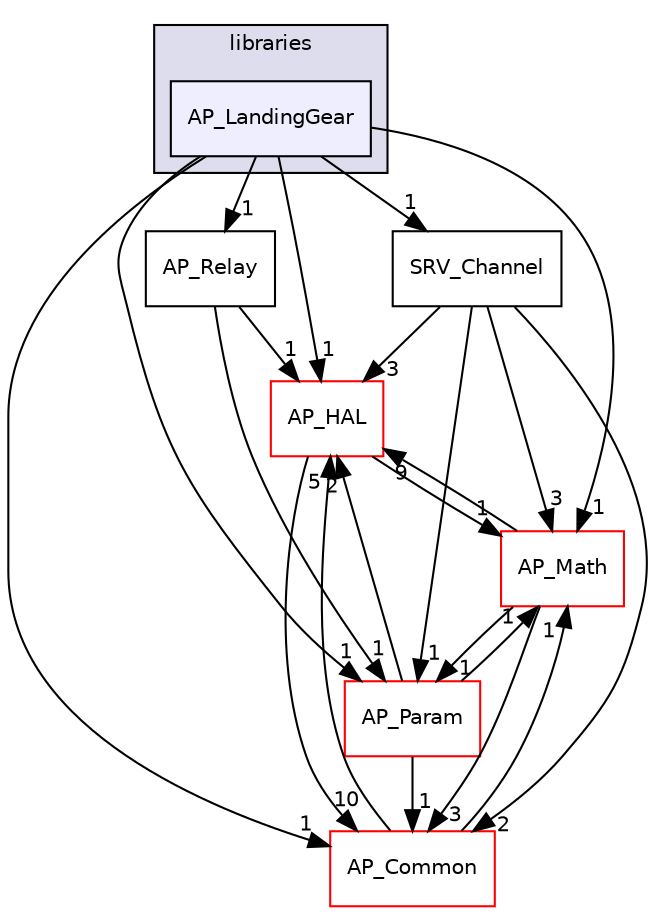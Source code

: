digraph "libraries/AP_LandingGear" {
  compound=true
  node [ fontsize="10", fontname="Helvetica"];
  edge [ labelfontsize="10", labelfontname="Helvetica"];
  subgraph clusterdir_bc0718b08fb2015b8e59c47b2805f60c {
    graph [ bgcolor="#ddddee", pencolor="black", label="libraries" fontname="Helvetica", fontsize="10", URL="dir_bc0718b08fb2015b8e59c47b2805f60c.html"]
  dir_b44ad2fcc0d68220a9886e1537a8ba71 [shape=box, label="AP_LandingGear", style="filled", fillcolor="#eeeeff", pencolor="black", URL="dir_b44ad2fcc0d68220a9886e1537a8ba71.html"];
  }
  dir_1cbc10423b2512b31103883361e0123b [shape=box label="AP_HAL" fillcolor="white" style="filled" color="red" URL="dir_1cbc10423b2512b31103883361e0123b.html"];
  dir_200d929b8d5577e7f19dc05ce443c612 [shape=box label="AP_Param" fillcolor="white" style="filled" color="red" URL="dir_200d929b8d5577e7f19dc05ce443c612.html"];
  dir_4a7570780595b51b2e72a69353927583 [shape=box label="AP_Relay" URL="dir_4a7570780595b51b2e72a69353927583.html"];
  dir_7c0f4bc6f9f3fcba9f67ba121904eead [shape=box label="SRV_Channel" URL="dir_7c0f4bc6f9f3fcba9f67ba121904eead.html"];
  dir_93fb9127672489656ce87df72f6e986d [shape=box label="AP_Math" fillcolor="white" style="filled" color="red" URL="dir_93fb9127672489656ce87df72f6e986d.html"];
  dir_df3f4256615fd4197927a84a019a8bd8 [shape=box label="AP_Common" fillcolor="white" style="filled" color="red" URL="dir_df3f4256615fd4197927a84a019a8bd8.html"];
  dir_1cbc10423b2512b31103883361e0123b->dir_93fb9127672489656ce87df72f6e986d [headlabel="1", labeldistance=1.5 headhref="dir_000057_000098.html"];
  dir_1cbc10423b2512b31103883361e0123b->dir_df3f4256615fd4197927a84a019a8bd8 [headlabel="10", labeldistance=1.5 headhref="dir_000057_000036.html"];
  dir_200d929b8d5577e7f19dc05ce443c612->dir_1cbc10423b2512b31103883361e0123b [headlabel="2", labeldistance=1.5 headhref="dir_000136_000057.html"];
  dir_200d929b8d5577e7f19dc05ce443c612->dir_93fb9127672489656ce87df72f6e986d [headlabel="1", labeldistance=1.5 headhref="dir_000136_000098.html"];
  dir_200d929b8d5577e7f19dc05ce443c612->dir_df3f4256615fd4197927a84a019a8bd8 [headlabel="1", labeldistance=1.5 headhref="dir_000136_000036.html"];
  dir_4a7570780595b51b2e72a69353927583->dir_1cbc10423b2512b31103883361e0123b [headlabel="1", labeldistance=1.5 headhref="dir_000144_000057.html"];
  dir_4a7570780595b51b2e72a69353927583->dir_200d929b8d5577e7f19dc05ce443c612 [headlabel="1", labeldistance=1.5 headhref="dir_000144_000136.html"];
  dir_7c0f4bc6f9f3fcba9f67ba121904eead->dir_1cbc10423b2512b31103883361e0123b [headlabel="3", labeldistance=1.5 headhref="dir_000190_000057.html"];
  dir_7c0f4bc6f9f3fcba9f67ba121904eead->dir_200d929b8d5577e7f19dc05ce443c612 [headlabel="1", labeldistance=1.5 headhref="dir_000190_000136.html"];
  dir_7c0f4bc6f9f3fcba9f67ba121904eead->dir_93fb9127672489656ce87df72f6e986d [headlabel="3", labeldistance=1.5 headhref="dir_000190_000098.html"];
  dir_7c0f4bc6f9f3fcba9f67ba121904eead->dir_df3f4256615fd4197927a84a019a8bd8 [headlabel="2", labeldistance=1.5 headhref="dir_000190_000036.html"];
  dir_93fb9127672489656ce87df72f6e986d->dir_1cbc10423b2512b31103883361e0123b [headlabel="9", labeldistance=1.5 headhref="dir_000098_000057.html"];
  dir_93fb9127672489656ce87df72f6e986d->dir_200d929b8d5577e7f19dc05ce443c612 [headlabel="1", labeldistance=1.5 headhref="dir_000098_000136.html"];
  dir_93fb9127672489656ce87df72f6e986d->dir_df3f4256615fd4197927a84a019a8bd8 [headlabel="3", labeldistance=1.5 headhref="dir_000098_000036.html"];
  dir_df3f4256615fd4197927a84a019a8bd8->dir_1cbc10423b2512b31103883361e0123b [headlabel="5", labeldistance=1.5 headhref="dir_000036_000057.html"];
  dir_df3f4256615fd4197927a84a019a8bd8->dir_93fb9127672489656ce87df72f6e986d [headlabel="1", labeldistance=1.5 headhref="dir_000036_000098.html"];
  dir_b44ad2fcc0d68220a9886e1537a8ba71->dir_1cbc10423b2512b31103883361e0123b [headlabel="1", labeldistance=1.5 headhref="dir_000096_000057.html"];
  dir_b44ad2fcc0d68220a9886e1537a8ba71->dir_200d929b8d5577e7f19dc05ce443c612 [headlabel="1", labeldistance=1.5 headhref="dir_000096_000136.html"];
  dir_b44ad2fcc0d68220a9886e1537a8ba71->dir_4a7570780595b51b2e72a69353927583 [headlabel="1", labeldistance=1.5 headhref="dir_000096_000144.html"];
  dir_b44ad2fcc0d68220a9886e1537a8ba71->dir_7c0f4bc6f9f3fcba9f67ba121904eead [headlabel="1", labeldistance=1.5 headhref="dir_000096_000190.html"];
  dir_b44ad2fcc0d68220a9886e1537a8ba71->dir_93fb9127672489656ce87df72f6e986d [headlabel="1", labeldistance=1.5 headhref="dir_000096_000098.html"];
  dir_b44ad2fcc0d68220a9886e1537a8ba71->dir_df3f4256615fd4197927a84a019a8bd8 [headlabel="1", labeldistance=1.5 headhref="dir_000096_000036.html"];
}
